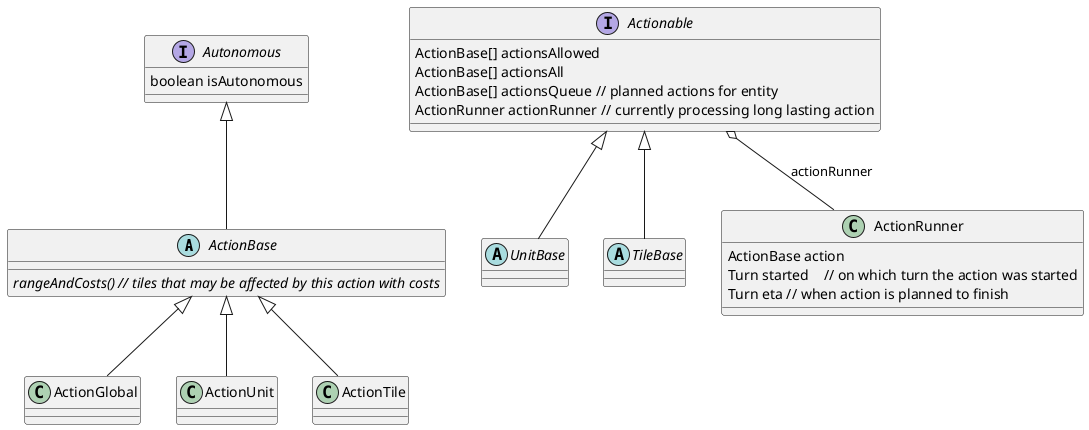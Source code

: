 @startuml

abstract class ActionBase {
    {abstract} {method} rangeAndCosts() // tiles that may be affected by this action with costs
    
}

abstract class UnitBase {    
}

abstract class TileBase {    
}

class ActionGlobal{
}

class ActionUnit{
}

class ActionTile{
}

class ActionRunner {
    {field} ActionBase action
    {field} Turn started    // on which turn the action was started
    {field} Turn eta // when action is planned to finish
}


interface Autonomous {
  {field} boolean isAutonomous
}

interface Actionable {
  {field} ActionBase[] actionsAllowed 
  {field} ActionBase[] actionsAll
  {field} ActionBase[] actionsQueue // planned actions for entity
  {field} ActionRunner actionRunner // currently processing long lasting action  
}

Actionable o-- ActionRunner : actionRunner


ActionBase <|-- ActionGlobal
ActionBase <|-- ActionTile
ActionBase <|-- ActionUnit

Actionable <|-- UnitBase
Actionable <|-- TileBase
Autonomous <|-- ActionBase


@enduml